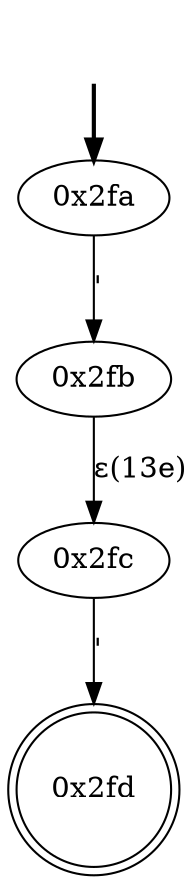 digraph {
	fake [style=invisible]
	"0x2fa" [root=true]
	"0x2fb"
	"0x2fc"
	"0x2fd" [shape=doublecircle]
	fake -> "0x2fa" [style=bold]
	"0x2fa" -> "0x2fb" [label="'"]
	"0x2fc" -> "0x2fd" [label="'"]
	"0x2fb" -> "0x2fc" [label="ε(13e)"]
}
